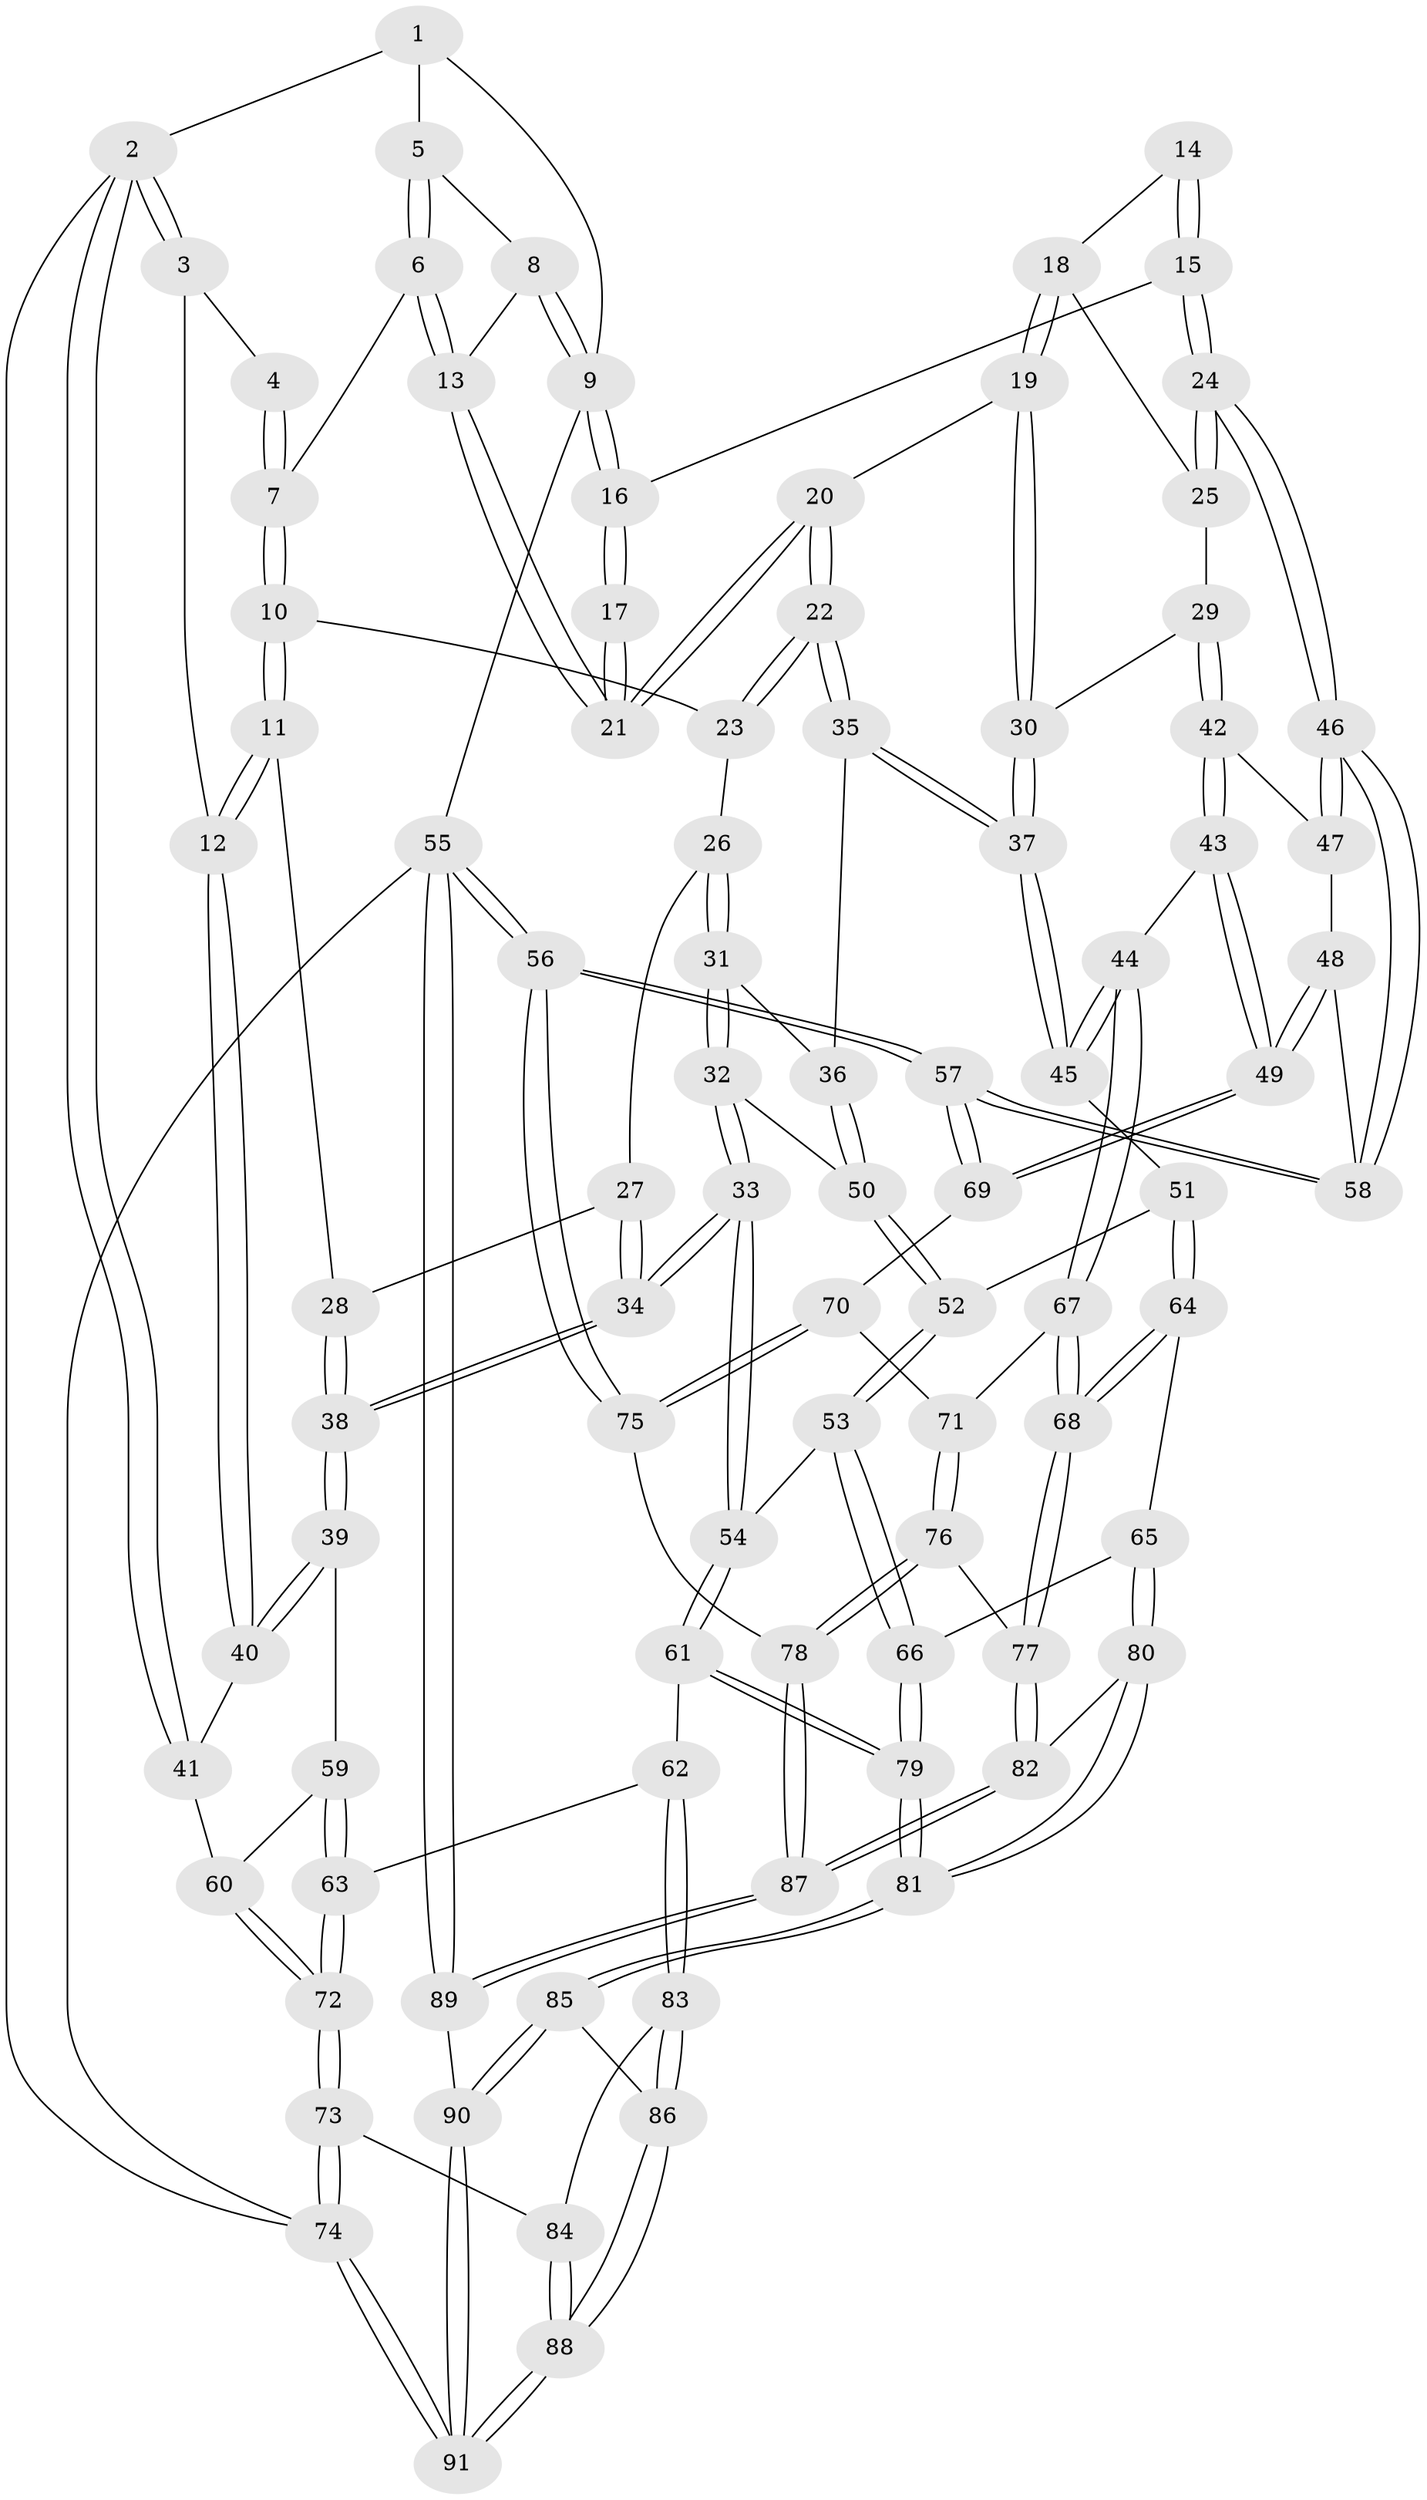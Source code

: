 // coarse degree distribution, {7: 0.044444444444444446, 2: 0.06666666666666667, 4: 0.24444444444444444, 3: 0.13333333333333333, 5: 0.4, 6: 0.06666666666666667, 8: 0.044444444444444446}
// Generated by graph-tools (version 1.1) at 2025/21/03/04/25 18:21:35]
// undirected, 91 vertices, 224 edges
graph export_dot {
graph [start="1"]
  node [color=gray90,style=filled];
  1 [pos="+0.12677279356064386+0"];
  2 [pos="+0+0"];
  3 [pos="+0.07248967042297932+0.045203137286142725"];
  4 [pos="+0.11758984591515571+0"];
  5 [pos="+0.3660157244933901+0"];
  6 [pos="+0.22711869143134414+0.12652293248497934"];
  7 [pos="+0.22673450473062698+0.12711418864080232"];
  8 [pos="+0.6160524309127151+0"];
  9 [pos="+1+0"];
  10 [pos="+0.22195075670803993+0.1438364247032486"];
  11 [pos="+0.07602403764038193+0.23027064994028607"];
  12 [pos="+0.056990786062501964+0.23107058672776382"];
  13 [pos="+0.6176911046209159+0.010648795866420492"];
  14 [pos="+0.9476726109217508+0.16766151323287667"];
  15 [pos="+1+0"];
  16 [pos="+1+0"];
  17 [pos="+0.887673190747889+0.0997138041050668"];
  18 [pos="+0.9125020731050962+0.2083604031953966"];
  19 [pos="+0.7463156341573851+0.21008719135008488"];
  20 [pos="+0.61945949130345+0.13421199759378935"];
  21 [pos="+0.6229449386538676+0.06045841174847329"];
  22 [pos="+0.5679616747773696+0.21607134421847352"];
  23 [pos="+0.3408893397158053+0.21717715664393583"];
  24 [pos="+1+0.35255524828652185"];
  25 [pos="+0.9513718785824222+0.28772130928347134"];
  26 [pos="+0.29598175217451167+0.32530558065683024"];
  27 [pos="+0.22312048190598102+0.3259347423003961"];
  28 [pos="+0.10956526801331283+0.2611118483336174"];
  29 [pos="+0.8583323447147853+0.37191217786504976"];
  30 [pos="+0.8490830521357656+0.3696737609293113"];
  31 [pos="+0.30832237652125416+0.3471212393723822"];
  32 [pos="+0.3040565248408505+0.4605212364174346"];
  33 [pos="+0.2624373478655021+0.515392504981226"];
  34 [pos="+0.24123455454365209+0.5088298958610029"];
  35 [pos="+0.5665644389073388+0.2282876846146131"];
  36 [pos="+0.5003161408836804+0.3517069062857737"];
  37 [pos="+0.7212631846681855+0.476485633013083"];
  38 [pos="+0.21758539379099617+0.5070457490112251"];
  39 [pos="+0.186534643781947+0.5129049496176368"];
  40 [pos="+0+0.2493224165185843"];
  41 [pos="+0+0.2885118721358191"];
  42 [pos="+0.8851410369270614+0.3999075275541146"];
  43 [pos="+0.8652696642931448+0.5897489938686715"];
  44 [pos="+0.862116156653981+0.5897840549471504"];
  45 [pos="+0.7198283195377635+0.49676246434781646"];
  46 [pos="+1+0.4042202462243519"];
  47 [pos="+0.9579766390443533+0.4230513960159731"];
  48 [pos="+0.9225134088525224+0.5500025969879123"];
  49 [pos="+0.8745342561537869+0.5927770899811099"];
  50 [pos="+0.49123305609543877+0.38249999161095716"];
  51 [pos="+0.652130168989965+0.5522202915692623"];
  52 [pos="+0.5115169755252733+0.5266793214063189"];
  53 [pos="+0.4142360771719995+0.641617339272894"];
  54 [pos="+0.35108078065822307+0.6471813848193989"];
  55 [pos="+1+1"];
  56 [pos="+1+0.9226946474304617"];
  57 [pos="+1+0.6810122539432498"];
  58 [pos="+1+0.42456081410565105"];
  59 [pos="+0.1807153511165873+0.5151718604398485"];
  60 [pos="+0+0.4543559214722486"];
  61 [pos="+0.27944496103663835+0.7500594291048802"];
  62 [pos="+0.27899669605796407+0.7503502602819841"];
  63 [pos="+0.08821722579837178+0.6649342308436675"];
  64 [pos="+0.6664641264510424+0.7251578852190965"];
  65 [pos="+0.5488195277183656+0.7318794431947996"];
  66 [pos="+0.5017065196455427+0.7165119501943037"];
  67 [pos="+0.7854952063357211+0.6694876491318656"];
  68 [pos="+0.6957635522218867+0.7464013544231679"];
  69 [pos="+0.9343021194616143+0.6550256657897425"];
  70 [pos="+0.9260178740301024+0.6817145403844176"];
  71 [pos="+0.8774461482017033+0.7549867691205085"];
  72 [pos="+0+0.7324169822520579"];
  73 [pos="+0+0.8726957741009275"];
  74 [pos="+0+1"];
  75 [pos="+0.995321030366524+0.8722883155015206"];
  76 [pos="+0.8358394585662383+0.8372794983640521"];
  77 [pos="+0.7041916564267908+0.7653921089641518"];
  78 [pos="+0.8652193054340955+0.883635321710792"];
  79 [pos="+0.4423062287375289+0.894146399938907"];
  80 [pos="+0.5472879436986616+0.8926229711018475"];
  81 [pos="+0.4547261492009586+0.926757094301722"];
  82 [pos="+0.6400150631647783+0.9108116902673317"];
  83 [pos="+0.2348648400902971+0.8250480621834339"];
  84 [pos="+0.1265117208589204+0.8528369706493782"];
  85 [pos="+0.41658112568360717+1"];
  86 [pos="+0.23832460760760552+0.837890084325098"];
  87 [pos="+0.7459172140994296+1"];
  88 [pos="+0.2005805710683444+1"];
  89 [pos="+0.7435909352780299+1"];
  90 [pos="+0.4089139561576001+1"];
  91 [pos="+0.19529370467645246+1"];
  1 -- 2;
  1 -- 5;
  1 -- 9;
  2 -- 3;
  2 -- 3;
  2 -- 41;
  2 -- 41;
  2 -- 74;
  3 -- 4;
  3 -- 12;
  4 -- 7;
  4 -- 7;
  5 -- 6;
  5 -- 6;
  5 -- 8;
  6 -- 7;
  6 -- 13;
  6 -- 13;
  7 -- 10;
  7 -- 10;
  8 -- 9;
  8 -- 9;
  8 -- 13;
  9 -- 16;
  9 -- 16;
  9 -- 55;
  10 -- 11;
  10 -- 11;
  10 -- 23;
  11 -- 12;
  11 -- 12;
  11 -- 28;
  12 -- 40;
  12 -- 40;
  13 -- 21;
  13 -- 21;
  14 -- 15;
  14 -- 15;
  14 -- 18;
  15 -- 16;
  15 -- 24;
  15 -- 24;
  16 -- 17;
  16 -- 17;
  17 -- 21;
  17 -- 21;
  18 -- 19;
  18 -- 19;
  18 -- 25;
  19 -- 20;
  19 -- 30;
  19 -- 30;
  20 -- 21;
  20 -- 21;
  20 -- 22;
  20 -- 22;
  22 -- 23;
  22 -- 23;
  22 -- 35;
  22 -- 35;
  23 -- 26;
  24 -- 25;
  24 -- 25;
  24 -- 46;
  24 -- 46;
  25 -- 29;
  26 -- 27;
  26 -- 31;
  26 -- 31;
  27 -- 28;
  27 -- 34;
  27 -- 34;
  28 -- 38;
  28 -- 38;
  29 -- 30;
  29 -- 42;
  29 -- 42;
  30 -- 37;
  30 -- 37;
  31 -- 32;
  31 -- 32;
  31 -- 36;
  32 -- 33;
  32 -- 33;
  32 -- 50;
  33 -- 34;
  33 -- 34;
  33 -- 54;
  33 -- 54;
  34 -- 38;
  34 -- 38;
  35 -- 36;
  35 -- 37;
  35 -- 37;
  36 -- 50;
  36 -- 50;
  37 -- 45;
  37 -- 45;
  38 -- 39;
  38 -- 39;
  39 -- 40;
  39 -- 40;
  39 -- 59;
  40 -- 41;
  41 -- 60;
  42 -- 43;
  42 -- 43;
  42 -- 47;
  43 -- 44;
  43 -- 49;
  43 -- 49;
  44 -- 45;
  44 -- 45;
  44 -- 67;
  44 -- 67;
  45 -- 51;
  46 -- 47;
  46 -- 47;
  46 -- 58;
  46 -- 58;
  47 -- 48;
  48 -- 49;
  48 -- 49;
  48 -- 58;
  49 -- 69;
  49 -- 69;
  50 -- 52;
  50 -- 52;
  51 -- 52;
  51 -- 64;
  51 -- 64;
  52 -- 53;
  52 -- 53;
  53 -- 54;
  53 -- 66;
  53 -- 66;
  54 -- 61;
  54 -- 61;
  55 -- 56;
  55 -- 56;
  55 -- 89;
  55 -- 89;
  55 -- 74;
  56 -- 57;
  56 -- 57;
  56 -- 75;
  56 -- 75;
  57 -- 58;
  57 -- 58;
  57 -- 69;
  57 -- 69;
  59 -- 60;
  59 -- 63;
  59 -- 63;
  60 -- 72;
  60 -- 72;
  61 -- 62;
  61 -- 79;
  61 -- 79;
  62 -- 63;
  62 -- 83;
  62 -- 83;
  63 -- 72;
  63 -- 72;
  64 -- 65;
  64 -- 68;
  64 -- 68;
  65 -- 66;
  65 -- 80;
  65 -- 80;
  66 -- 79;
  66 -- 79;
  67 -- 68;
  67 -- 68;
  67 -- 71;
  68 -- 77;
  68 -- 77;
  69 -- 70;
  70 -- 71;
  70 -- 75;
  70 -- 75;
  71 -- 76;
  71 -- 76;
  72 -- 73;
  72 -- 73;
  73 -- 74;
  73 -- 74;
  73 -- 84;
  74 -- 91;
  74 -- 91;
  75 -- 78;
  76 -- 77;
  76 -- 78;
  76 -- 78;
  77 -- 82;
  77 -- 82;
  78 -- 87;
  78 -- 87;
  79 -- 81;
  79 -- 81;
  80 -- 81;
  80 -- 81;
  80 -- 82;
  81 -- 85;
  81 -- 85;
  82 -- 87;
  82 -- 87;
  83 -- 84;
  83 -- 86;
  83 -- 86;
  84 -- 88;
  84 -- 88;
  85 -- 86;
  85 -- 90;
  85 -- 90;
  86 -- 88;
  86 -- 88;
  87 -- 89;
  87 -- 89;
  88 -- 91;
  88 -- 91;
  89 -- 90;
  90 -- 91;
  90 -- 91;
}
